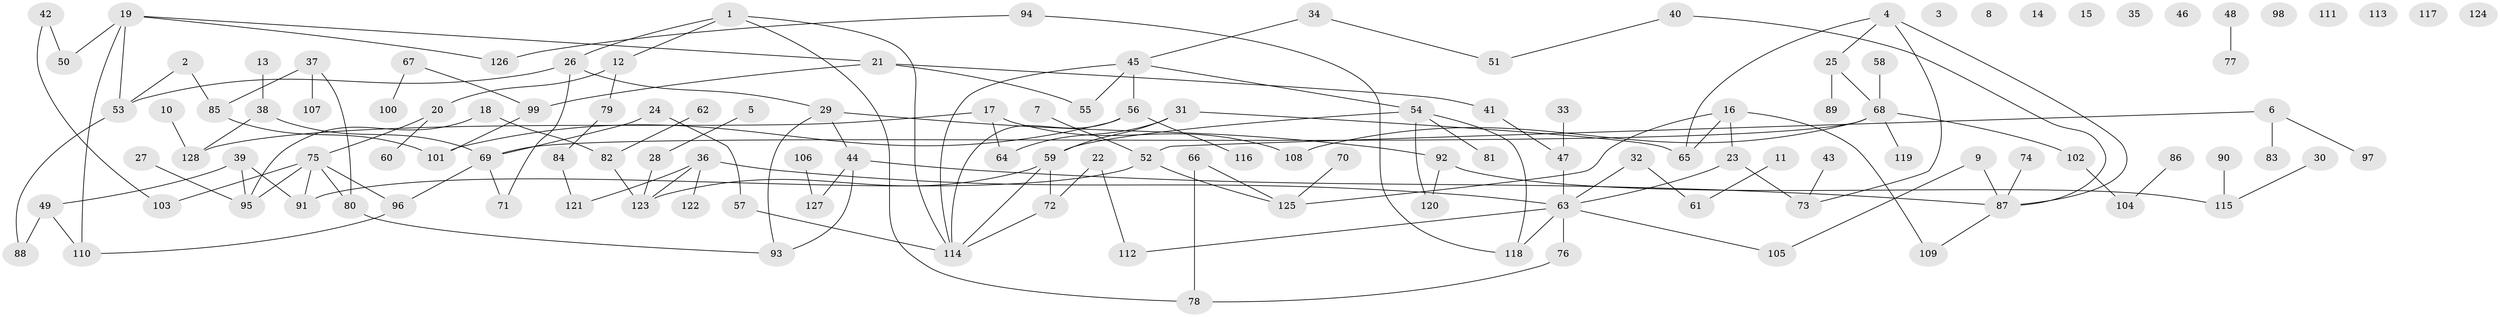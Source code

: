 // Generated by graph-tools (version 1.1) at 2025/33/03/09/25 02:33:40]
// undirected, 128 vertices, 150 edges
graph export_dot {
graph [start="1"]
  node [color=gray90,style=filled];
  1;
  2;
  3;
  4;
  5;
  6;
  7;
  8;
  9;
  10;
  11;
  12;
  13;
  14;
  15;
  16;
  17;
  18;
  19;
  20;
  21;
  22;
  23;
  24;
  25;
  26;
  27;
  28;
  29;
  30;
  31;
  32;
  33;
  34;
  35;
  36;
  37;
  38;
  39;
  40;
  41;
  42;
  43;
  44;
  45;
  46;
  47;
  48;
  49;
  50;
  51;
  52;
  53;
  54;
  55;
  56;
  57;
  58;
  59;
  60;
  61;
  62;
  63;
  64;
  65;
  66;
  67;
  68;
  69;
  70;
  71;
  72;
  73;
  74;
  75;
  76;
  77;
  78;
  79;
  80;
  81;
  82;
  83;
  84;
  85;
  86;
  87;
  88;
  89;
  90;
  91;
  92;
  93;
  94;
  95;
  96;
  97;
  98;
  99;
  100;
  101;
  102;
  103;
  104;
  105;
  106;
  107;
  108;
  109;
  110;
  111;
  112;
  113;
  114;
  115;
  116;
  117;
  118;
  119;
  120;
  121;
  122;
  123;
  124;
  125;
  126;
  127;
  128;
  1 -- 12;
  1 -- 26;
  1 -- 78;
  1 -- 114;
  2 -- 53;
  2 -- 85;
  4 -- 25;
  4 -- 65;
  4 -- 73;
  4 -- 87;
  5 -- 28;
  6 -- 52;
  6 -- 83;
  6 -- 97;
  7 -- 52;
  9 -- 87;
  9 -- 105;
  10 -- 128;
  11 -- 61;
  12 -- 20;
  12 -- 79;
  13 -- 38;
  16 -- 23;
  16 -- 65;
  16 -- 109;
  16 -- 125;
  17 -- 64;
  17 -- 108;
  17 -- 128;
  18 -- 82;
  18 -- 95;
  19 -- 21;
  19 -- 50;
  19 -- 53;
  19 -- 110;
  19 -- 126;
  20 -- 60;
  20 -- 75;
  21 -- 41;
  21 -- 55;
  21 -- 99;
  22 -- 72;
  22 -- 112;
  23 -- 63;
  23 -- 73;
  24 -- 57;
  24 -- 69;
  25 -- 68;
  25 -- 89;
  26 -- 29;
  26 -- 53;
  26 -- 71;
  27 -- 95;
  28 -- 123;
  29 -- 44;
  29 -- 92;
  29 -- 93;
  30 -- 115;
  31 -- 59;
  31 -- 64;
  31 -- 65;
  32 -- 61;
  32 -- 63;
  33 -- 47;
  34 -- 45;
  34 -- 51;
  36 -- 63;
  36 -- 121;
  36 -- 122;
  36 -- 123;
  37 -- 80;
  37 -- 85;
  37 -- 107;
  38 -- 69;
  38 -- 128;
  39 -- 49;
  39 -- 91;
  39 -- 95;
  40 -- 51;
  40 -- 87;
  41 -- 47;
  42 -- 50;
  42 -- 103;
  43 -- 73;
  44 -- 87;
  44 -- 93;
  44 -- 127;
  45 -- 54;
  45 -- 55;
  45 -- 56;
  45 -- 114;
  47 -- 63;
  48 -- 77;
  49 -- 88;
  49 -- 110;
  52 -- 91;
  52 -- 125;
  53 -- 88;
  54 -- 59;
  54 -- 81;
  54 -- 118;
  54 -- 120;
  56 -- 101;
  56 -- 114;
  56 -- 116;
  57 -- 114;
  58 -- 68;
  59 -- 72;
  59 -- 114;
  59 -- 123;
  62 -- 82;
  63 -- 76;
  63 -- 105;
  63 -- 112;
  63 -- 118;
  66 -- 78;
  66 -- 125;
  67 -- 99;
  67 -- 100;
  68 -- 69;
  68 -- 102;
  68 -- 108;
  68 -- 119;
  69 -- 71;
  69 -- 96;
  70 -- 125;
  72 -- 114;
  74 -- 87;
  75 -- 80;
  75 -- 91;
  75 -- 95;
  75 -- 96;
  75 -- 103;
  76 -- 78;
  79 -- 84;
  80 -- 93;
  82 -- 123;
  84 -- 121;
  85 -- 101;
  86 -- 104;
  87 -- 109;
  90 -- 115;
  92 -- 115;
  92 -- 120;
  94 -- 118;
  94 -- 126;
  96 -- 110;
  99 -- 101;
  102 -- 104;
  106 -- 127;
}

